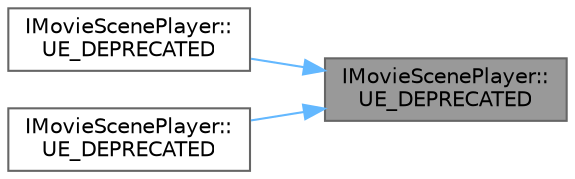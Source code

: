 digraph "IMovieScenePlayer::UE_DEPRECATED"
{
 // INTERACTIVE_SVG=YES
 // LATEX_PDF_SIZE
  bgcolor="transparent";
  edge [fontname=Helvetica,fontsize=10,labelfontname=Helvetica,labelfontsize=10];
  node [fontname=Helvetica,fontsize=10,shape=box,height=0.2,width=0.4];
  rankdir="RL";
  Node1 [id="Node000001",label="IMovieScenePlayer::\lUE_DEPRECATED",height=0.2,width=0.4,color="gray40", fillcolor="grey60", style="filled", fontcolor="black",tooltip=" "];
  Node1 -> Node2 [id="edge1_Node000001_Node000002",dir="back",color="steelblue1",style="solid",tooltip=" "];
  Node2 [id="Node000002",label="IMovieScenePlayer::\lUE_DEPRECATED",height=0.2,width=0.4,color="grey40", fillcolor="white", style="filled",URL="$dc/d16/classIMovieScenePlayer.html#adf602da586e13aaecf054bb83d7eb3c3",tooltip="Remove all director blueprint instances."];
  Node1 -> Node3 [id="edge2_Node000001_Node000003",dir="back",color="steelblue1",style="solid",tooltip=" "];
  Node3 [id="Node000003",label="IMovieScenePlayer::\lUE_DEPRECATED",height=0.2,width=0.4,color="grey40", fillcolor="white", style="filled",URL="$dc/d16/classIMovieScenePlayer.html#a3a43f311c5993353d8ba3138b777ee13",tooltip="List of binding overrides to use for the sequence."];
}
